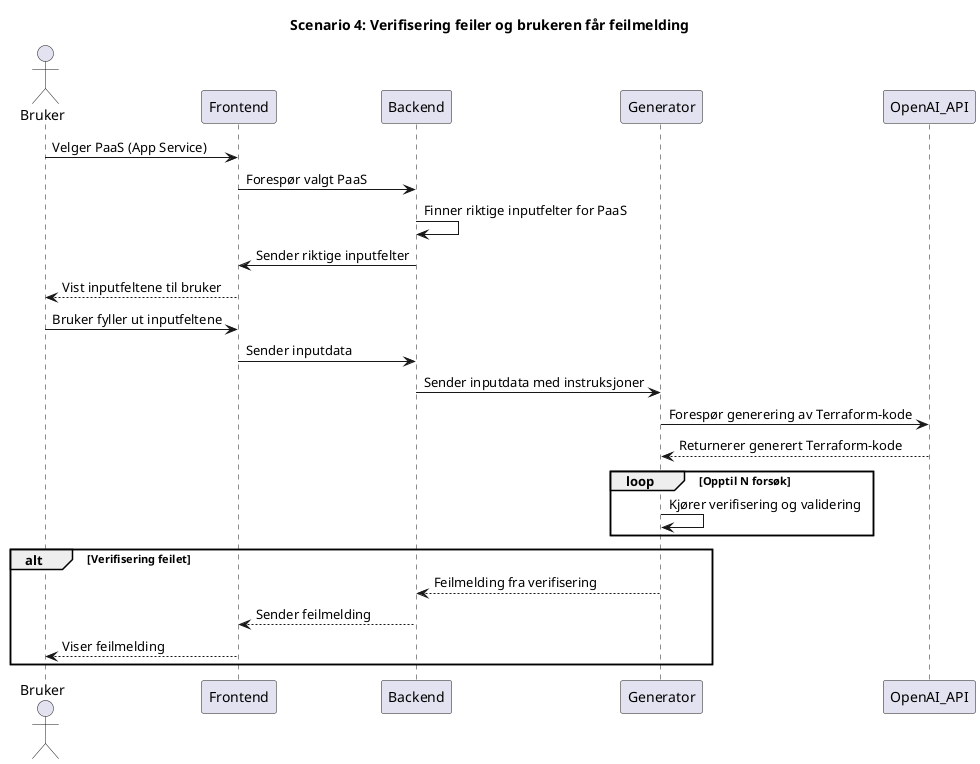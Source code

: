 @startuml
actor Bruker as Bruker
participant Frontend as Frontend
participant Backend as Backend
participant Generator as Generator
participant OpenAI_API as OpenAI_API

title Scenario 4: Verifisering feiler og brukeren får feilmelding

Bruker -> Frontend : Velger PaaS (App Service)
Frontend -> Backend : Forespør valgt PaaS
Backend -> Backend : Finner riktige inputfelter for PaaS
Backend -> Frontend : Sender riktige inputfelter
Frontend --> Bruker : Vist inputfeltene til bruker
Bruker -> Frontend : Bruker fyller ut inputfeltene
Frontend -> Backend : Sender inputdata
Backend -> Generator : Sender inputdata med instruksjoner

Generator -> OpenAI_API : Forespør generering av Terraform-kode
OpenAI_API --> Generator : Returnerer generert Terraform-kode


loop Opptil N forsøk
Generator -> Generator : Kjører verifisering og validering
end loop

alt Verifisering feilet
Generator --> Backend : Feilmelding fra verifisering
Backend --> Frontend : Sender feilmelding
Frontend --> Bruker : Viser feilmelding
end
@enduml